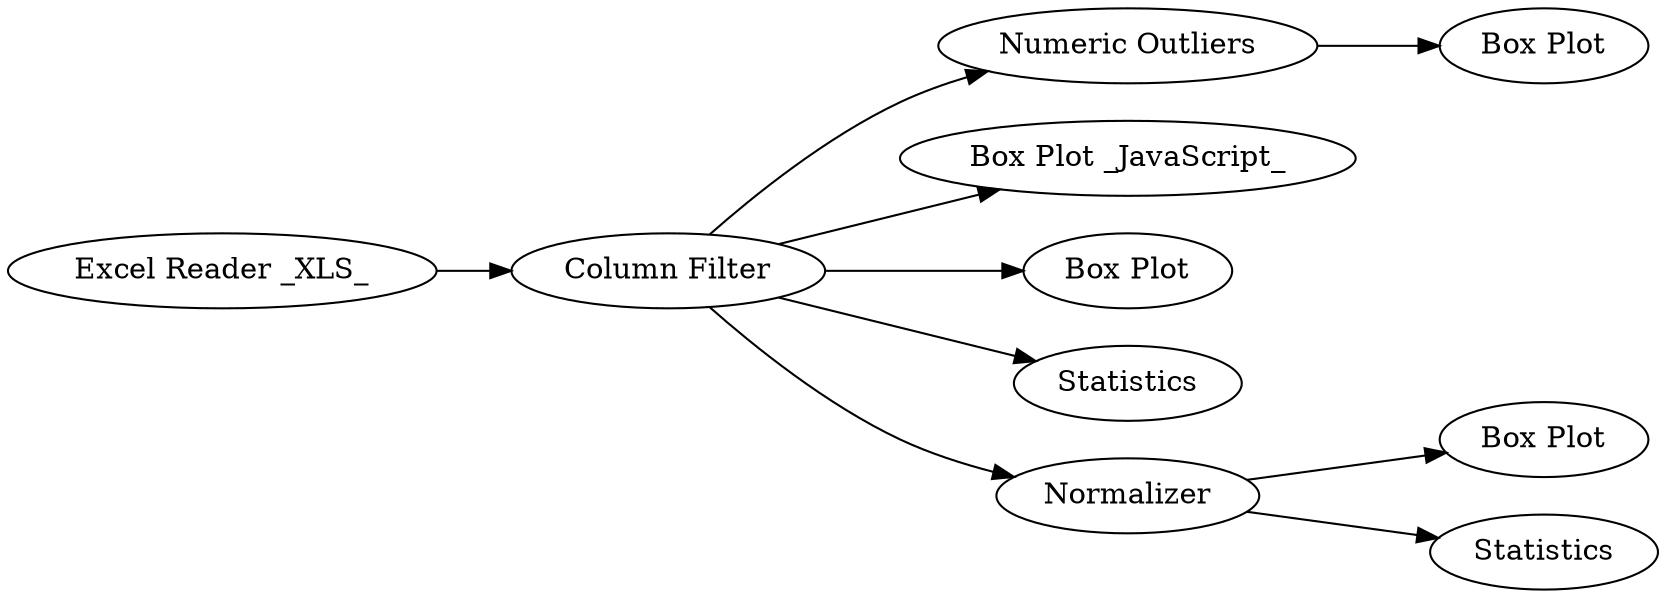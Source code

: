 digraph {
	"-4956752517751302072_33" [label="Column Filter"]
	"-4956752517751302072_36" [label="Box Plot"]
	"-4956752517751302072_31" [label=Statistics]
	"-4956752517751302072_34" [label="Box Plot"]
	"-4956752517751302072_25" [label="Numeric Outliers"]
	"-4956752517751302072_18" [label="Box Plot _JavaScript_"]
	"-4956752517751302072_35" [label="Box Plot"]
	"-4956752517751302072_29" [label=Statistics]
	"-4956752517751302072_27" [label="Excel Reader _XLS_"]
	"-4956752517751302072_32" [label=Normalizer]
	"-4956752517751302072_33" -> "-4956752517751302072_25"
	"-4956752517751302072_32" -> "-4956752517751302072_36"
	"-4956752517751302072_33" -> "-4956752517751302072_32"
	"-4956752517751302072_33" -> "-4956752517751302072_29"
	"-4956752517751302072_27" -> "-4956752517751302072_33"
	"-4956752517751302072_32" -> "-4956752517751302072_31"
	"-4956752517751302072_33" -> "-4956752517751302072_35"
	"-4956752517751302072_25" -> "-4956752517751302072_34"
	"-4956752517751302072_33" -> "-4956752517751302072_18"
	rankdir=LR
}
